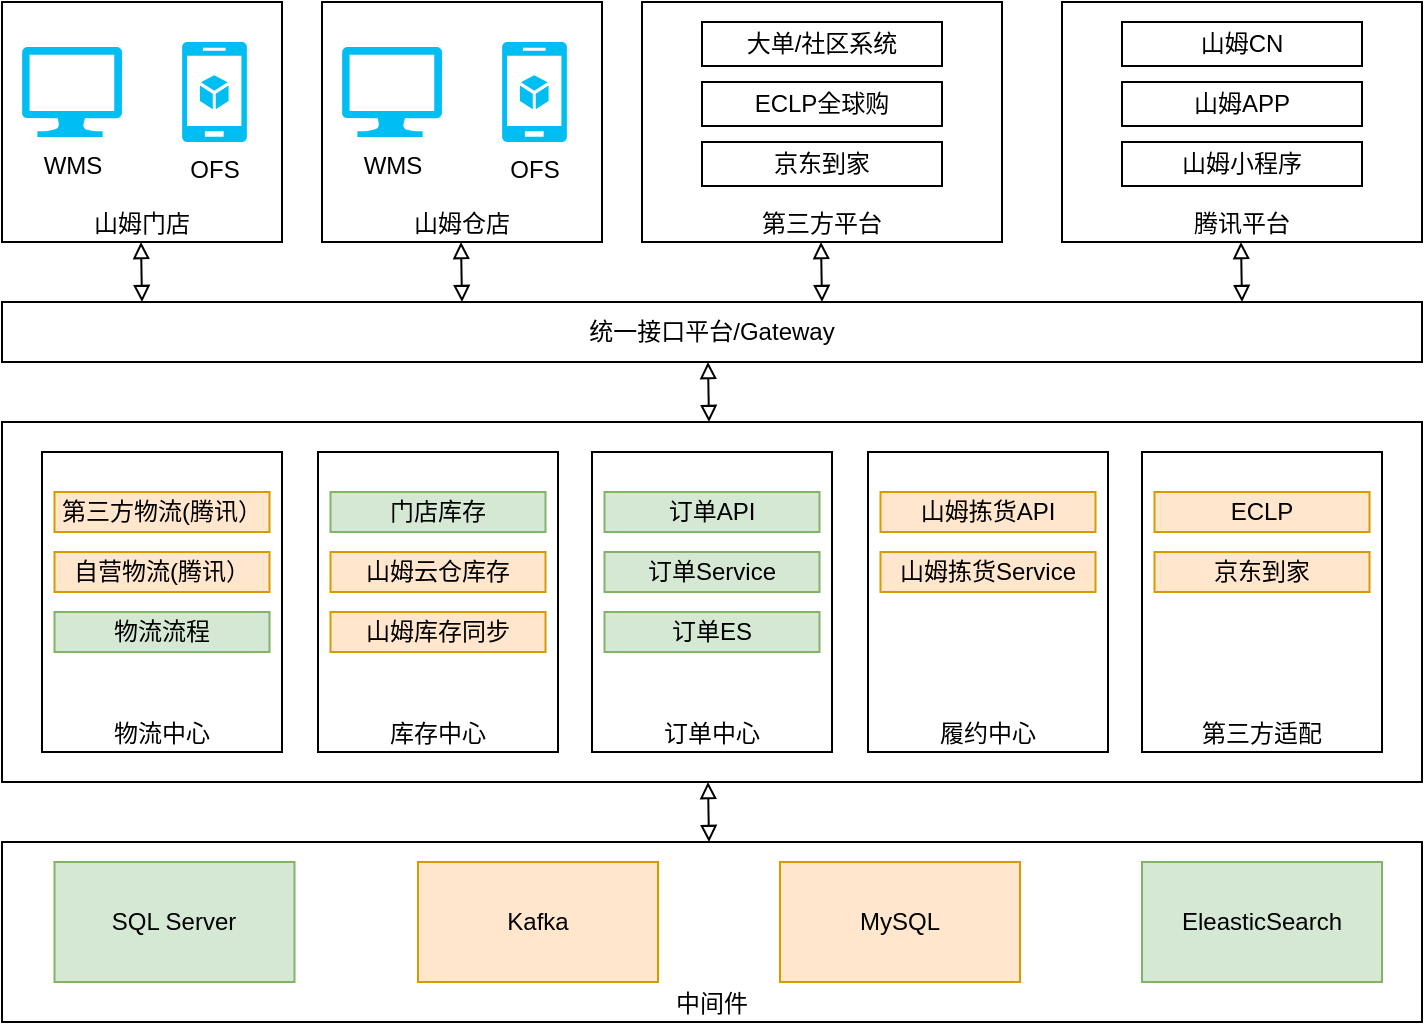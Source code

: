 <mxfile version="12.7.8" type="github"><diagram id="-xKewJT_aO05q0RYbz4V" name="Page-1"><mxGraphModel dx="946" dy="591" grid="0" gridSize="10" guides="1" tooltips="1" connect="1" arrows="1" fold="1" page="1" pageScale="1" pageWidth="827" pageHeight="1169" math="0" shadow="0"><root><mxCell id="0"/><mxCell id="1" parent="0"/><mxCell id="KRONIy890TWteNa82KQJ-1" value="统一接口平台/Gateway" style="rounded=0;whiteSpace=wrap;html=1;" vertex="1" parent="1"><mxGeometry x="60" y="180" width="710" height="30" as="geometry"/></mxCell><mxCell id="KRONIy890TWteNa82KQJ-2" value="" style="rounded=0;whiteSpace=wrap;html=1;" vertex="1" parent="1"><mxGeometry x="60" y="240" width="710" height="180" as="geometry"/></mxCell><mxCell id="KRONIy890TWteNa82KQJ-3" value="山姆门店" style="rounded=0;whiteSpace=wrap;html=1;align=center;labelPosition=center;verticalLabelPosition=middle;verticalAlign=bottom;" vertex="1" parent="1"><mxGeometry x="60" y="30" width="140" height="120" as="geometry"/></mxCell><mxCell id="KRONIy890TWteNa82KQJ-4" value="WMS" style="verticalLabelPosition=bottom;html=1;verticalAlign=top;align=center;strokeColor=none;fillColor=#00BEF2;shape=mxgraph.azure.computer;pointerEvents=1;" vertex="1" parent="1"><mxGeometry x="70" y="52.5" width="50" height="45" as="geometry"/></mxCell><mxCell id="KRONIy890TWteNa82KQJ-6" value="OFS" style="verticalLabelPosition=bottom;html=1;verticalAlign=top;align=center;strokeColor=none;fillColor=#00BEF2;shape=mxgraph.azure.mobile_services;pointerEvents=1;" vertex="1" parent="1"><mxGeometry x="150" y="50" width="32.5" height="50" as="geometry"/></mxCell><mxCell id="KRONIy890TWteNa82KQJ-7" value="山姆仓店" style="rounded=0;whiteSpace=wrap;html=1;align=center;labelPosition=center;verticalLabelPosition=middle;verticalAlign=bottom;" vertex="1" parent="1"><mxGeometry x="220" y="30" width="140" height="120" as="geometry"/></mxCell><mxCell id="KRONIy890TWteNa82KQJ-8" value="WMS" style="verticalLabelPosition=bottom;html=1;verticalAlign=top;align=center;strokeColor=none;fillColor=#00BEF2;shape=mxgraph.azure.computer;pointerEvents=1;" vertex="1" parent="1"><mxGeometry x="230" y="52.5" width="50" height="45" as="geometry"/></mxCell><mxCell id="KRONIy890TWteNa82KQJ-9" value="OFS" style="verticalLabelPosition=bottom;html=1;verticalAlign=top;align=center;strokeColor=none;fillColor=#00BEF2;shape=mxgraph.azure.mobile_services;pointerEvents=1;" vertex="1" parent="1"><mxGeometry x="310" y="50" width="32.5" height="50" as="geometry"/></mxCell><mxCell id="KRONIy890TWteNa82KQJ-11" value="腾讯平台" style="rounded=0;whiteSpace=wrap;html=1;align=center;labelPosition=center;verticalLabelPosition=middle;verticalAlign=bottom;" vertex="1" parent="1"><mxGeometry x="590" y="30" width="180" height="120" as="geometry"/></mxCell><mxCell id="KRONIy890TWteNa82KQJ-12" value="山姆CN" style="rounded=0;whiteSpace=wrap;html=1;align=center;flipV=1;flipH=1;" vertex="1" parent="1"><mxGeometry x="620" y="40" width="120" height="22" as="geometry"/></mxCell><mxCell id="KRONIy890TWteNa82KQJ-13" value="山姆APP" style="rounded=0;whiteSpace=wrap;html=1;align=center;flipV=1;flipH=1;" vertex="1" parent="1"><mxGeometry x="620" y="70" width="120" height="22" as="geometry"/></mxCell><mxCell id="KRONIy890TWteNa82KQJ-14" value="山姆小程序" style="rounded=0;whiteSpace=wrap;html=1;align=center;flipV=1;flipH=1;" vertex="1" parent="1"><mxGeometry x="620" y="100" width="120" height="22" as="geometry"/></mxCell><mxCell id="KRONIy890TWteNa82KQJ-18" value="物流中心" style="rounded=0;whiteSpace=wrap;html=1;align=center;verticalAlign=bottom;" vertex="1" parent="1"><mxGeometry x="80" y="255" width="120" height="150" as="geometry"/></mxCell><mxCell id="KRONIy890TWteNa82KQJ-20" value="库存中心" style="rounded=0;whiteSpace=wrap;html=1;align=center;verticalAlign=bottom;" vertex="1" parent="1"><mxGeometry x="218" y="255" width="120" height="150" as="geometry"/></mxCell><mxCell id="KRONIy890TWteNa82KQJ-21" value="订单中心" style="rounded=0;whiteSpace=wrap;html=1;align=center;verticalAlign=bottom;" vertex="1" parent="1"><mxGeometry x="355" y="255" width="120" height="150" as="geometry"/></mxCell><mxCell id="KRONIy890TWteNa82KQJ-23" value="履约中心" style="rounded=0;whiteSpace=wrap;html=1;align=center;verticalAlign=bottom;" vertex="1" parent="1"><mxGeometry x="493" y="255" width="120" height="150" as="geometry"/></mxCell><mxCell id="KRONIy890TWteNa82KQJ-24" value="第三方适配" style="rounded=0;whiteSpace=wrap;html=1;align=center;verticalAlign=bottom;" vertex="1" parent="1"><mxGeometry x="630" y="255" width="120" height="150" as="geometry"/></mxCell><mxCell id="KRONIy890TWteNa82KQJ-25" value="" style="group" vertex="1" connectable="0" parent="1"><mxGeometry x="380" y="30" width="180" height="120" as="geometry"/></mxCell><mxCell id="KRONIy890TWteNa82KQJ-10" value="第三方平台" style="rounded=0;whiteSpace=wrap;html=1;align=center;labelPosition=center;verticalLabelPosition=middle;verticalAlign=bottom;" vertex="1" parent="KRONIy890TWteNa82KQJ-25"><mxGeometry width="180" height="120" as="geometry"/></mxCell><mxCell id="KRONIy890TWteNa82KQJ-15" value="大单/社区系统" style="rounded=0;whiteSpace=wrap;html=1;align=center;flipV=1;flipH=1;" vertex="1" parent="KRONIy890TWteNa82KQJ-25"><mxGeometry x="30" y="10" width="120" height="22" as="geometry"/></mxCell><mxCell id="KRONIy890TWteNa82KQJ-16" value="ECLP全球购" style="rounded=0;whiteSpace=wrap;html=1;align=center;flipV=1;flipH=1;" vertex="1" parent="KRONIy890TWteNa82KQJ-25"><mxGeometry x="30" y="40" width="120" height="22" as="geometry"/></mxCell><mxCell id="KRONIy890TWteNa82KQJ-17" value="京东到家" style="rounded=0;whiteSpace=wrap;html=1;align=center;flipV=1;flipH=1;" vertex="1" parent="KRONIy890TWteNa82KQJ-25"><mxGeometry x="30" y="70" width="120" height="22" as="geometry"/></mxCell><mxCell id="KRONIy890TWteNa82KQJ-59" value="第三方物流(腾讯）" style="rounded=0;whiteSpace=wrap;html=1;align=center;fillColor=#ffe6cc;strokeColor=#d79b00;" vertex="1" parent="1"><mxGeometry x="86.25" y="275" width="107.5" height="20" as="geometry"/></mxCell><mxCell id="KRONIy890TWteNa82KQJ-60" value="自营物流(腾讯）" style="rounded=0;whiteSpace=wrap;html=1;align=center;fillColor=#ffe6cc;strokeColor=#d79b00;" vertex="1" parent="1"><mxGeometry x="86.25" y="305" width="107.5" height="20" as="geometry"/></mxCell><mxCell id="KRONIy890TWteNa82KQJ-61" value="物流流程" style="rounded=0;whiteSpace=wrap;html=1;align=center;fillColor=#d5e8d4;strokeColor=#82b366;" vertex="1" parent="1"><mxGeometry x="86.25" y="335" width="107.5" height="20" as="geometry"/></mxCell><mxCell id="KRONIy890TWteNa82KQJ-63" value="门店库存" style="rounded=0;whiteSpace=wrap;html=1;align=center;fillColor=#d5e8d4;strokeColor=#82b366;" vertex="1" parent="1"><mxGeometry x="224.25" y="275" width="107.5" height="20" as="geometry"/></mxCell><mxCell id="KRONIy890TWteNa82KQJ-64" value="山姆云仓库存" style="rounded=0;whiteSpace=wrap;html=1;align=center;fillColor=#ffe6cc;strokeColor=#d79b00;" vertex="1" parent="1"><mxGeometry x="224.25" y="305" width="107.5" height="20" as="geometry"/></mxCell><mxCell id="KRONIy890TWteNa82KQJ-65" value="山姆库存同步" style="rounded=0;whiteSpace=wrap;html=1;align=center;fillColor=#ffe6cc;strokeColor=#d79b00;" vertex="1" parent="1"><mxGeometry x="224.25" y="335" width="107.5" height="20" as="geometry"/></mxCell><mxCell id="KRONIy890TWteNa82KQJ-66" value="订单API" style="rounded=0;whiteSpace=wrap;html=1;align=center;fillColor=#d5e8d4;strokeColor=#82b366;" vertex="1" parent="1"><mxGeometry x="361.25" y="275" width="107.5" height="20" as="geometry"/></mxCell><mxCell id="KRONIy890TWteNa82KQJ-67" value="订单Service" style="rounded=0;whiteSpace=wrap;html=1;align=center;fillColor=#d5e8d4;strokeColor=#82b366;" vertex="1" parent="1"><mxGeometry x="361.25" y="305" width="107.5" height="20" as="geometry"/></mxCell><mxCell id="KRONIy890TWteNa82KQJ-68" value="订单ES" style="rounded=0;whiteSpace=wrap;html=1;align=center;fillColor=#d5e8d4;strokeColor=#82b366;" vertex="1" parent="1"><mxGeometry x="361.25" y="335" width="107.5" height="20" as="geometry"/></mxCell><mxCell id="KRONIy890TWteNa82KQJ-69" value="ECLP" style="rounded=0;whiteSpace=wrap;html=1;align=center;fillColor=#ffe6cc;strokeColor=#d79b00;" vertex="1" parent="1"><mxGeometry x="636.25" y="275" width="107.5" height="20" as="geometry"/></mxCell><mxCell id="KRONIy890TWteNa82KQJ-70" value="京东到家" style="rounded=0;whiteSpace=wrap;html=1;align=center;fillColor=#ffe6cc;strokeColor=#d79b00;" vertex="1" parent="1"><mxGeometry x="636.25" y="305" width="107.5" height="20" as="geometry"/></mxCell><mxCell id="KRONIy890TWteNa82KQJ-73" value="山姆拣货API" style="rounded=0;whiteSpace=wrap;html=1;align=center;fillColor=#ffe6cc;strokeColor=#d79b00;" vertex="1" parent="1"><mxGeometry x="499.25" y="275" width="107.5" height="20" as="geometry"/></mxCell><mxCell id="KRONIy890TWteNa82KQJ-74" value="山姆拣货Service" style="rounded=0;whiteSpace=wrap;html=1;align=center;fillColor=#ffe6cc;strokeColor=#d79b00;" vertex="1" parent="1"><mxGeometry x="499.25" y="305" width="107.5" height="20" as="geometry"/></mxCell><mxCell id="KRONIy890TWteNa82KQJ-76" value="中间件" style="rounded=0;whiteSpace=wrap;html=1;align=center;verticalAlign=bottom;" vertex="1" parent="1"><mxGeometry x="60" y="450" width="710" height="90" as="geometry"/></mxCell><mxCell id="KRONIy890TWteNa82KQJ-77" value="SQL Server" style="rounded=0;whiteSpace=wrap;html=1;align=center;fillColor=#d5e8d4;strokeColor=#82b366;" vertex="1" parent="1"><mxGeometry x="86.25" y="460" width="120" height="60" as="geometry"/></mxCell><mxCell id="KRONIy890TWteNa82KQJ-78" value="MySQL" style="rounded=0;whiteSpace=wrap;html=1;align=center;fillColor=#ffe6cc;strokeColor=#d79b00;" vertex="1" parent="1"><mxGeometry x="449" y="460" width="120" height="60" as="geometry"/></mxCell><mxCell id="KRONIy890TWteNa82KQJ-79" value="EleasticSearch" style="rounded=0;whiteSpace=wrap;html=1;align=center;fillColor=#d5e8d4;strokeColor=#82b366;" vertex="1" parent="1"><mxGeometry x="630" y="460" width="120" height="60" as="geometry"/></mxCell><mxCell id="KRONIy890TWteNa82KQJ-80" value="Kafka" style="rounded=0;whiteSpace=wrap;html=1;align=center;fillColor=#ffe6cc;strokeColor=#d79b00;" vertex="1" parent="1"><mxGeometry x="268" y="460" width="120" height="60" as="geometry"/></mxCell><mxCell id="KRONIy890TWteNa82KQJ-89" value="" style="endArrow=block;startArrow=block;html=1;startFill=0;endFill=0;" edge="1" parent="1"><mxGeometry width="50" height="50" relative="1" as="geometry"><mxPoint x="130" y="180" as="sourcePoint"/><mxPoint x="129.5" y="150" as="targetPoint"/></mxGeometry></mxCell><mxCell id="KRONIy890TWteNa82KQJ-91" value="" style="endArrow=block;startArrow=block;html=1;startFill=0;endFill=0;" edge="1" parent="1"><mxGeometry width="50" height="50" relative="1" as="geometry"><mxPoint x="680" y="180" as="sourcePoint"/><mxPoint x="679.5" y="150" as="targetPoint"/></mxGeometry></mxCell><mxCell id="KRONIy890TWteNa82KQJ-92" value="" style="endArrow=block;startArrow=block;html=1;startFill=0;endFill=0;" edge="1" parent="1"><mxGeometry width="50" height="50" relative="1" as="geometry"><mxPoint x="470" y="180" as="sourcePoint"/><mxPoint x="469.5" y="150" as="targetPoint"/></mxGeometry></mxCell><mxCell id="KRONIy890TWteNa82KQJ-93" value="" style="endArrow=block;startArrow=block;html=1;startFill=0;endFill=0;" edge="1" parent="1"><mxGeometry width="50" height="50" relative="1" as="geometry"><mxPoint x="290" y="180" as="sourcePoint"/><mxPoint x="289.5" y="150" as="targetPoint"/></mxGeometry></mxCell><mxCell id="KRONIy890TWteNa82KQJ-94" value="" style="endArrow=block;startArrow=block;html=1;startFill=0;endFill=0;" edge="1" parent="1"><mxGeometry width="50" height="50" relative="1" as="geometry"><mxPoint x="413.5" y="240" as="sourcePoint"/><mxPoint x="413" y="210" as="targetPoint"/></mxGeometry></mxCell><mxCell id="KRONIy890TWteNa82KQJ-95" value="" style="endArrow=block;startArrow=block;html=1;startFill=0;endFill=0;" edge="1" parent="1"><mxGeometry width="50" height="50" relative="1" as="geometry"><mxPoint x="413.5" y="450" as="sourcePoint"/><mxPoint x="413" y="420" as="targetPoint"/></mxGeometry></mxCell></root></mxGraphModel></diagram></mxfile>